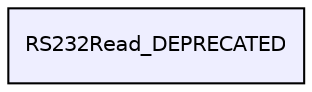 digraph "RS232Read_DEPRECATED" {
  compound=true
  node [ fontsize="10", fontname="Helvetica"];
  edge [ labelfontsize="10", labelfontname="Helvetica"];
  dir_3c4e686e52c9025a08f960dba264b69a [shape=box, label="RS232Read_DEPRECATED", style="filled", fillcolor="#eeeeff", pencolor="black", URL="dir_3c4e686e52c9025a08f960dba264b69a.html"];
}
